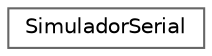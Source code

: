 digraph "Gráfico de jerarquía de clases"
{
 // INTERACTIVE_SVG=YES
 // LATEX_PDF_SIZE
  bgcolor="transparent";
  edge [fontname=Helvetica,fontsize=10,labelfontname=Helvetica,labelfontsize=10];
  node [fontname=Helvetica,fontsize=10,shape=box,height=0.2,width=0.4];
  rankdir="LR";
  Node0 [id="Node000000",label="SimuladorSerial",height=0.2,width=0.4,color="grey40", fillcolor="white", style="filled",URL="$classSimuladorSerial.html",tooltip="Simula datos recibidos por puerto serial desde Arduino."];
}
